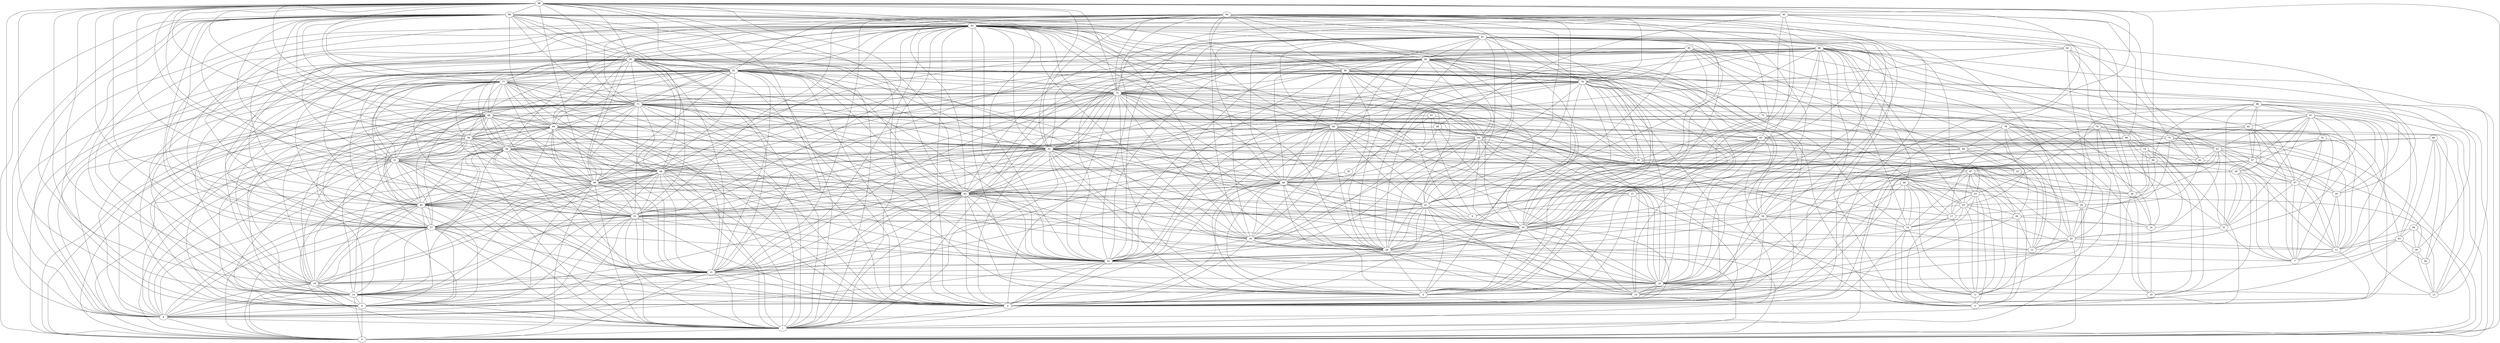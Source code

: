 digraph "sensornet-topology" {
label = "";
rankdir="BT";"0"->"1" [arrowhead = "both"] 
"0"->"6" [arrowhead = "both"] 
"0"->"9" [arrowhead = "both"] 
"0"->"14" [arrowhead = "both"] 
"0"->"18" [arrowhead = "both"] 
"0"->"21" [arrowhead = "both"] 
"0"->"25" [arrowhead = "both"] 
"0"->"27" [arrowhead = "both"] 
"0"->"31" [arrowhead = "both"] 
"0"->"40" [arrowhead = "both"] 
"0"->"46" [arrowhead = "both"] 
"0"->"48" [arrowhead = "both"] 
"0"->"51" [arrowhead = "both"] 
"0"->"56" [arrowhead = "both"] 
"0"->"59" [arrowhead = "both"] 
"0"->"64" [arrowhead = "both"] 
"0"->"67" [arrowhead = "both"] 
"0"->"68" [arrowhead = "both"] 
"0"->"71" [arrowhead = "both"] 
"0"->"75" [arrowhead = "both"] 
"0"->"77" [arrowhead = "both"] 
"0"->"81" [arrowhead = "both"] 
"0"->"90" [arrowhead = "both"] 
"0"->"96" [arrowhead = "both"] 
"0"->"98" [arrowhead = "both"] 
"1"->"2" [arrowhead = "both"] 
"1"->"6" [arrowhead = "both"] 
"1"->"9" [arrowhead = "both"] 
"1"->"14" [arrowhead = "both"] 
"1"->"18" [arrowhead = "both"] 
"1"->"21" [arrowhead = "both"] 
"1"->"22" [arrowhead = "both"] 
"1"->"27" [arrowhead = "both"] 
"1"->"29" [arrowhead = "both"] 
"1"->"31" [arrowhead = "both"] 
"1"->"40" [arrowhead = "both"] 
"1"->"43" [arrowhead = "both"] 
"1"->"46" [arrowhead = "both"] 
"1"->"48" [arrowhead = "both"] 
"1"->"52" [arrowhead = "both"] 
"1"->"56" [arrowhead = "both"] 
"1"->"59" [arrowhead = "both"] 
"1"->"64" [arrowhead = "both"] 
"1"->"68" [arrowhead = "both"] 
"1"->"71" [arrowhead = "both"] 
"1"->"72" [arrowhead = "both"] 
"1"->"74" [arrowhead = "both"] 
"1"->"77" [arrowhead = "both"] 
"1"->"81" [arrowhead = "both"] 
"1"->"90" [arrowhead = "both"] 
"1"->"93" [arrowhead = "both"] 
"1"->"96" [arrowhead = "both"] 
"1"->"98" [arrowhead = "both"] 
"2"->"4" [arrowhead = "both"] 
"2"->"14" [arrowhead = "both"] 
"2"->"16" [arrowhead = "both"] 
"2"->"19" [arrowhead = "both"] 
"2"->"21" [arrowhead = "both"] 
"2"->"22" [arrowhead = "both"] 
"2"->"27" [arrowhead = "both"] 
"2"->"28" [arrowhead = "both"] 
"2"->"30" [arrowhead = "both"] 
"2"->"31" [arrowhead = "both"] 
"2"->"33" [arrowhead = "both"] 
"2"->"39" [arrowhead = "both"] 
"2"->"40" [arrowhead = "both"] 
"2"->"41" [arrowhead = "both"] 
"2"->"43" [arrowhead = "both"] 
"2"->"44" [arrowhead = "both"] 
"2"->"48" [arrowhead = "both"] 
"2"->"51" [arrowhead = "both"] 
"2"->"54" [arrowhead = "both"] 
"2"->"63" [arrowhead = "both"] 
"2"->"64" [arrowhead = "both"] 
"2"->"69" [arrowhead = "both"] 
"2"->"71" [arrowhead = "both"] 
"2"->"72" [arrowhead = "both"] 
"2"->"77" [arrowhead = "both"] 
"2"->"78" [arrowhead = "both"] 
"2"->"80" [arrowhead = "both"] 
"2"->"81" [arrowhead = "both"] 
"2"->"83" [arrowhead = "both"] 
"2"->"90" [arrowhead = "both"] 
"2"->"91" [arrowhead = "both"] 
"2"->"93" [arrowhead = "both"] 
"2"->"94" [arrowhead = "both"] 
"2"->"98" [arrowhead = "both"] 
"3"->"5" [arrowhead = "both"] 
"3"->"11" [arrowhead = "both"] 
"3"->"16" [arrowhead = "both"] 
"3"->"17" [arrowhead = "both"] 
"3"->"26" [arrowhead = "both"] 
"3"->"36" [arrowhead = "both"] 
"3"->"55" [arrowhead = "both"] 
"3"->"66" [arrowhead = "both"] 
"3"->"67" [arrowhead = "both"] 
"3"->"74" [arrowhead = "both"] 
"3"->"76" [arrowhead = "both"] 
"3"->"78" [arrowhead = "both"] 
"3"->"86" [arrowhead = "both"] 
"4"->"19" [arrowhead = "both"] 
"4"->"22" [arrowhead = "both"] 
"4"->"26" [arrowhead = "both"] 
"4"->"28" [arrowhead = "both"] 
"4"->"30" [arrowhead = "both"] 
"4"->"33" [arrowhead = "both"] 
"4"->"41" [arrowhead = "both"] 
"4"->"43" [arrowhead = "both"] 
"4"->"44" [arrowhead = "both"] 
"4"->"52" [arrowhead = "both"] 
"4"->"57" [arrowhead = "both"] 
"4"->"69" [arrowhead = "both"] 
"4"->"71" [arrowhead = "both"] 
"4"->"72" [arrowhead = "both"] 
"4"->"76" [arrowhead = "both"] 
"4"->"78" [arrowhead = "both"] 
"4"->"80" [arrowhead = "both"] 
"4"->"83" [arrowhead = "both"] 
"4"->"91" [arrowhead = "both"] 
"4"->"93" [arrowhead = "both"] 
"4"->"94" [arrowhead = "both"] 
"5"->"16" [arrowhead = "both"] 
"5"->"17" [arrowhead = "both"] 
"5"->"19" [arrowhead = "both"] 
"5"->"29" [arrowhead = "both"] 
"5"->"53" [arrowhead = "both"] 
"5"->"55" [arrowhead = "both"] 
"5"->"56" [arrowhead = "both"] 
"5"->"64" [arrowhead = "both"] 
"5"->"66" [arrowhead = "both"] 
"5"->"67" [arrowhead = "both"] 
"5"->"76" [arrowhead = "both"] 
"5"->"79" [arrowhead = "both"] 
"6"->"9" [arrowhead = "both"] 
"6"->"14" [arrowhead = "both"] 
"6"->"18" [arrowhead = "both"] 
"6"->"21" [arrowhead = "both"] 
"6"->"22" [arrowhead = "both"] 
"6"->"27" [arrowhead = "both"] 
"6"->"31" [arrowhead = "both"] 
"6"->"38" [arrowhead = "both"] 
"6"->"40" [arrowhead = "both"] 
"6"->"43" [arrowhead = "both"] 
"6"->"46" [arrowhead = "both"] 
"6"->"48" [arrowhead = "both"] 
"6"->"51" [arrowhead = "both"] 
"6"->"59" [arrowhead = "both"] 
"6"->"64" [arrowhead = "both"] 
"6"->"68" [arrowhead = "both"] 
"6"->"71" [arrowhead = "both"] 
"6"->"72" [arrowhead = "both"] 
"6"->"77" [arrowhead = "both"] 
"6"->"81" [arrowhead = "both"] 
"6"->"90" [arrowhead = "both"] 
"6"->"93" [arrowhead = "both"] 
"6"->"96" [arrowhead = "both"] 
"6"->"98" [arrowhead = "both"] 
"7"->"11" [arrowhead = "both"] 
"7"->"20" [arrowhead = "both"] 
"7"->"32" [arrowhead = "both"] 
"7"->"37" [arrowhead = "both"] 
"7"->"47" [arrowhead = "both"] 
"7"->"49" [arrowhead = "both"] 
"7"->"61" [arrowhead = "both"] 
"7"->"70" [arrowhead = "both"] 
"7"->"79" [arrowhead = "both"] 
"7"->"82" [arrowhead = "both"] 
"7"->"97" [arrowhead = "both"] 
"7"->"99" [arrowhead = "both"] 
"8"->"37" [arrowhead = "both"] 
"8"->"40" [arrowhead = "both"] 
"8"->"45" [arrowhead = "both"] 
"8"->"87" [arrowhead = "both"] 
"8"->"95" [arrowhead = "both"] 
"9"->"14" [arrowhead = "both"] 
"9"->"18" [arrowhead = "both"] 
"9"->"21" [arrowhead = "both"] 
"9"->"27" [arrowhead = "both"] 
"9"->"31" [arrowhead = "both"] 
"9"->"37" [arrowhead = "both"] 
"9"->"40" [arrowhead = "both"] 
"9"->"46" [arrowhead = "both"] 
"9"->"48" [arrowhead = "both"] 
"9"->"51" [arrowhead = "both"] 
"9"->"56" [arrowhead = "both"] 
"9"->"61" [arrowhead = "both"] 
"9"->"64" [arrowhead = "both"] 
"9"->"68" [arrowhead = "both"] 
"9"->"71" [arrowhead = "both"] 
"9"->"77" [arrowhead = "both"] 
"9"->"81" [arrowhead = "both"] 
"9"->"83" [arrowhead = "both"] 
"9"->"90" [arrowhead = "both"] 
"9"->"96" [arrowhead = "both"] 
"9"->"98" [arrowhead = "both"] 
"10"->"18" [arrowhead = "both"] 
"10"->"24" [arrowhead = "both"] 
"10"->"38" [arrowhead = "both"] 
"10"->"49" [arrowhead = "both"] 
"10"->"74" [arrowhead = "both"] 
"10"->"81" [arrowhead = "both"] 
"10"->"88" [arrowhead = "both"] 
"11"->"20" [arrowhead = "both"] 
"11"->"25" [arrowhead = "both"] 
"11"->"42" [arrowhead = "both"] 
"11"->"47" [arrowhead = "both"] 
"11"->"53" [arrowhead = "both"] 
"11"->"57" [arrowhead = "both"] 
"11"->"63" [arrowhead = "both"] 
"11"->"70" [arrowhead = "both"] 
"11"->"74" [arrowhead = "both"] 
"11"->"75" [arrowhead = "both"] 
"11"->"84" [arrowhead = "both"] 
"11"->"97" [arrowhead = "both"] 
"12"->"23" [arrowhead = "both"] 
"12"->"25" [arrowhead = "both"] 
"12"->"26" [arrowhead = "both"] 
"12"->"30" [arrowhead = "both"] 
"12"->"35" [arrowhead = "both"] 
"12"->"73" [arrowhead = "both"] 
"12"->"76" [arrowhead = "both"] 
"12"->"85" [arrowhead = "both"] 
"12"->"97" [arrowhead = "both"] 
"13"->"19" [arrowhead = "both"] 
"13"->"34" [arrowhead = "both"] 
"13"->"39" [arrowhead = "both"] 
"13"->"65" [arrowhead = "both"] 
"13"->"79" [arrowhead = "both"] 
"13"->"84" [arrowhead = "both"] 
"13"->"86" [arrowhead = "both"] 
"13"->"89" [arrowhead = "both"] 
"13"->"92" [arrowhead = "both"] 
"14"->"18" [arrowhead = "both"] 
"14"->"21" [arrowhead = "both"] 
"14"->"25" [arrowhead = "both"] 
"14"->"27" [arrowhead = "both"] 
"14"->"31" [arrowhead = "both"] 
"14"->"40" [arrowhead = "both"] 
"14"->"43" [arrowhead = "both"] 
"14"->"46" [arrowhead = "both"] 
"14"->"48" [arrowhead = "both"] 
"14"->"51" [arrowhead = "both"] 
"14"->"52" [arrowhead = "both"] 
"14"->"56" [arrowhead = "both"] 
"14"->"59" [arrowhead = "both"] 
"14"->"68" [arrowhead = "both"] 
"14"->"71" [arrowhead = "both"] 
"14"->"77" [arrowhead = "both"] 
"14"->"81" [arrowhead = "both"] 
"14"->"90" [arrowhead = "both"] 
"14"->"93" [arrowhead = "both"] 
"14"->"96" [arrowhead = "both"] 
"14"->"98" [arrowhead = "both"] 
"15"->"19" [arrowhead = "both"] 
"15"->"28" [arrowhead = "both"] 
"15"->"33" [arrowhead = "both"] 
"15"->"36" [arrowhead = "both"] 
"15"->"41" [arrowhead = "both"] 
"15"->"44" [arrowhead = "both"] 
"15"->"57" [arrowhead = "both"] 
"15"->"68" [arrowhead = "both"] 
"15"->"69" [arrowhead = "both"] 
"15"->"78" [arrowhead = "both"] 
"15"->"83" [arrowhead = "both"] 
"15"->"86" [arrowhead = "both"] 
"15"->"91" [arrowhead = "both"] 
"16"->"17" [arrowhead = "both"] 
"16"->"36" [arrowhead = "both"] 
"16"->"53" [arrowhead = "both"] 
"16"->"55" [arrowhead = "both"] 
"16"->"66" [arrowhead = "both"] 
"16"->"67" [arrowhead = "both"] 
"16"->"68" [arrowhead = "both"] 
"16"->"81" [arrowhead = "both"] 
"16"->"86" [arrowhead = "both"] 
"17"->"29" [arrowhead = "both"] 
"17"->"53" [arrowhead = "both"] 
"17"->"54" [arrowhead = "both"] 
"17"->"55" [arrowhead = "both"] 
"17"->"66" [arrowhead = "both"] 
"17"->"79" [arrowhead = "both"] 
"17"->"80" [arrowhead = "both"] 
"18"->"21" [arrowhead = "both"] 
"18"->"26" [arrowhead = "both"] 
"18"->"27" [arrowhead = "both"] 
"18"->"31" [arrowhead = "both"] 
"18"->"40" [arrowhead = "both"] 
"18"->"46" [arrowhead = "both"] 
"18"->"48" [arrowhead = "both"] 
"18"->"51" [arrowhead = "both"] 
"18"->"56" [arrowhead = "both"] 
"18"->"59" [arrowhead = "both"] 
"18"->"64" [arrowhead = "both"] 
"18"->"71" [arrowhead = "both"] 
"18"->"77" [arrowhead = "both"] 
"18"->"81" [arrowhead = "both"] 
"18"->"90" [arrowhead = "both"] 
"18"->"96" [arrowhead = "both"] 
"18"->"98" [arrowhead = "both"] 
"19"->"21" [arrowhead = "both"] 
"19"->"22" [arrowhead = "both"] 
"19"->"28" [arrowhead = "both"] 
"19"->"30" [arrowhead = "both"] 
"19"->"33" [arrowhead = "both"] 
"19"->"36" [arrowhead = "both"] 
"19"->"41" [arrowhead = "both"] 
"19"->"43" [arrowhead = "both"] 
"19"->"44" [arrowhead = "both"] 
"19"->"52" [arrowhead = "both"] 
"19"->"54" [arrowhead = "both"] 
"19"->"55" [arrowhead = "both"] 
"19"->"61" [arrowhead = "both"] 
"19"->"63" [arrowhead = "both"] 
"19"->"65" [arrowhead = "both"] 
"19"->"71" [arrowhead = "both"] 
"19"->"72" [arrowhead = "both"] 
"19"->"78" [arrowhead = "both"] 
"19"->"80" [arrowhead = "both"] 
"19"->"83" [arrowhead = "both"] 
"19"->"91" [arrowhead = "both"] 
"19"->"93" [arrowhead = "both"] 
"19"->"94" [arrowhead = "both"] 
"19"->"98" [arrowhead = "both"] 
"20"->"47" [arrowhead = "both"] 
"20"->"57" [arrowhead = "both"] 
"20"->"61" [arrowhead = "both"] 
"20"->"91" [arrowhead = "both"] 
"20"->"97" [arrowhead = "both"] 
"20"->"99" [arrowhead = "both"] 
"21"->"22" [arrowhead = "both"] 
"21"->"27" [arrowhead = "both"] 
"21"->"31" [arrowhead = "both"] 
"21"->"40" [arrowhead = "both"] 
"21"->"43" [arrowhead = "both"] 
"21"->"44" [arrowhead = "both"] 
"21"->"46" [arrowhead = "both"] 
"21"->"48" [arrowhead = "both"] 
"21"->"51" [arrowhead = "both"] 
"21"->"52" [arrowhead = "both"] 
"21"->"56" [arrowhead = "both"] 
"21"->"59" [arrowhead = "both"] 
"21"->"64" [arrowhead = "both"] 
"21"->"66" [arrowhead = "both"] 
"21"->"68" [arrowhead = "both"] 
"21"->"69" [arrowhead = "both"] 
"21"->"72" [arrowhead = "both"] 
"21"->"77" [arrowhead = "both"] 
"21"->"81" [arrowhead = "both"] 
"21"->"90" [arrowhead = "both"] 
"21"->"93" [arrowhead = "both"] 
"21"->"94" [arrowhead = "both"] 
"21"->"96" [arrowhead = "both"] 
"21"->"98" [arrowhead = "both"] 
"22"->"25" [arrowhead = "both"] 
"22"->"27" [arrowhead = "both"] 
"22"->"28" [arrowhead = "both"] 
"22"->"30" [arrowhead = "both"] 
"22"->"31" [arrowhead = "both"] 
"22"->"33" [arrowhead = "both"] 
"22"->"41" [arrowhead = "both"] 
"22"->"43" [arrowhead = "both"] 
"22"->"44" [arrowhead = "both"] 
"22"->"45" [arrowhead = "both"] 
"22"->"48" [arrowhead = "both"] 
"22"->"51" [arrowhead = "both"] 
"22"->"52" [arrowhead = "both"] 
"22"->"54" [arrowhead = "both"] 
"22"->"56" [arrowhead = "both"] 
"22"->"69" [arrowhead = "both"] 
"22"->"71" [arrowhead = "both"] 
"22"->"77" [arrowhead = "both"] 
"22"->"78" [arrowhead = "both"] 
"22"->"80" [arrowhead = "both"] 
"22"->"81" [arrowhead = "both"] 
"22"->"83" [arrowhead = "both"] 
"22"->"85" [arrowhead = "both"] 
"22"->"91" [arrowhead = "both"] 
"22"->"93" [arrowhead = "both"] 
"22"->"94" [arrowhead = "both"] 
"22"->"95" [arrowhead = "both"] 
"22"->"98" [arrowhead = "both"] 
"23"->"35" [arrowhead = "both"] 
"23"->"59" [arrowhead = "both"] 
"23"->"62" [arrowhead = "both"] 
"23"->"93" [arrowhead = "both"] 
"24"->"26" [arrowhead = "both"] 
"24"->"29" [arrowhead = "both"] 
"24"->"38" [arrowhead = "both"] 
"24"->"60" [arrowhead = "both"] 
"24"->"76" [arrowhead = "both"] 
"24"->"88" [arrowhead = "both"] 
"25"->"29" [arrowhead = "both"] 
"25"->"32" [arrowhead = "both"] 
"25"->"46" [arrowhead = "both"] 
"25"->"52" [arrowhead = "both"] 
"25"->"61" [arrowhead = "both"] 
"25"->"62" [arrowhead = "both"] 
"25"->"79" [arrowhead = "both"] 
"25"->"96" [arrowhead = "both"] 
"25"->"99" [arrowhead = "both"] 
"26"->"53" [arrowhead = "both"] 
"26"->"54" [arrowhead = "both"] 
"26"->"62" [arrowhead = "both"] 
"26"->"65" [arrowhead = "both"] 
"26"->"74" [arrowhead = "both"] 
"27"->"31" [arrowhead = "both"] 
"27"->"40" [arrowhead = "both"] 
"27"->"43" [arrowhead = "both"] 
"27"->"46" [arrowhead = "both"] 
"27"->"48" [arrowhead = "both"] 
"27"->"51" [arrowhead = "both"] 
"27"->"52" [arrowhead = "both"] 
"27"->"56" [arrowhead = "both"] 
"27"->"59" [arrowhead = "both"] 
"27"->"60" [arrowhead = "both"] 
"27"->"64" [arrowhead = "both"] 
"27"->"68" [arrowhead = "both"] 
"27"->"71" [arrowhead = "both"] 
"27"->"72" [arrowhead = "both"] 
"27"->"81" [arrowhead = "both"] 
"27"->"86" [arrowhead = "both"] 
"27"->"90" [arrowhead = "both"] 
"27"->"93" [arrowhead = "both"] 
"27"->"94" [arrowhead = "both"] 
"27"->"96" [arrowhead = "both"] 
"27"->"98" [arrowhead = "both"] 
"28"->"30" [arrowhead = "both"] 
"28"->"33" [arrowhead = "both"] 
"28"->"35" [arrowhead = "both"] 
"28"->"36" [arrowhead = "both"] 
"28"->"41" [arrowhead = "both"] 
"28"->"43" [arrowhead = "both"] 
"28"->"44" [arrowhead = "both"] 
"28"->"52" [arrowhead = "both"] 
"28"->"54" [arrowhead = "both"] 
"28"->"59" [arrowhead = "both"] 
"28"->"65" [arrowhead = "both"] 
"28"->"69" [arrowhead = "both"] 
"28"->"72" [arrowhead = "both"] 
"28"->"80" [arrowhead = "both"] 
"28"->"83" [arrowhead = "both"] 
"28"->"85" [arrowhead = "both"] 
"28"->"86" [arrowhead = "both"] 
"28"->"91" [arrowhead = "both"] 
"28"->"93" [arrowhead = "both"] 
"28"->"94" [arrowhead = "both"] 
"28"->"96" [arrowhead = "both"] 
"29"->"42" [arrowhead = "both"] 
"29"->"55" [arrowhead = "both"] 
"29"->"59" [arrowhead = "both"] 
"29"->"67" [arrowhead = "both"] 
"29"->"75" [arrowhead = "both"] 
"29"->"86" [arrowhead = "both"] 
"29"->"92" [arrowhead = "both"] 
"30"->"33" [arrowhead = "both"] 
"30"->"41" [arrowhead = "both"] 
"30"->"43" [arrowhead = "both"] 
"30"->"44" [arrowhead = "both"] 
"30"->"46" [arrowhead = "both"] 
"30"->"52" [arrowhead = "both"] 
"30"->"54" [arrowhead = "both"] 
"30"->"69" [arrowhead = "both"] 
"30"->"72" [arrowhead = "both"] 
"30"->"78" [arrowhead = "both"] 
"30"->"82" [arrowhead = "both"] 
"30"->"83" [arrowhead = "both"] 
"30"->"90" [arrowhead = "both"] 
"30"->"91" [arrowhead = "both"] 
"30"->"93" [arrowhead = "both"] 
"30"->"94" [arrowhead = "both"] 
"31"->"35" [arrowhead = "both"] 
"31"->"40" [arrowhead = "both"] 
"31"->"43" [arrowhead = "both"] 
"31"->"44" [arrowhead = "both"] 
"31"->"46" [arrowhead = "both"] 
"31"->"48" [arrowhead = "both"] 
"31"->"51" [arrowhead = "both"] 
"31"->"52" [arrowhead = "both"] 
"31"->"56" [arrowhead = "both"] 
"31"->"59" [arrowhead = "both"] 
"31"->"64" [arrowhead = "both"] 
"31"->"67" [arrowhead = "both"] 
"31"->"68" [arrowhead = "both"] 
"31"->"71" [arrowhead = "both"] 
"31"->"72" [arrowhead = "both"] 
"31"->"77" [arrowhead = "both"] 
"31"->"85" [arrowhead = "both"] 
"31"->"90" [arrowhead = "both"] 
"31"->"93" [arrowhead = "both"] 
"31"->"94" [arrowhead = "both"] 
"31"->"96" [arrowhead = "both"] 
"31"->"98" [arrowhead = "both"] 
"31"->"99" [arrowhead = "both"] 
"32"->"36" [arrowhead = "both"] 
"32"->"47" [arrowhead = "both"] 
"32"->"49" [arrowhead = "both"] 
"32"->"57" [arrowhead = "both"] 
"32"->"71" [arrowhead = "both"] 
"32"->"75" [arrowhead = "both"] 
"32"->"97" [arrowhead = "both"] 
"32"->"99" [arrowhead = "both"] 
"33"->"35" [arrowhead = "both"] 
"33"->"36" [arrowhead = "both"] 
"33"->"41" [arrowhead = "both"] 
"33"->"43" [arrowhead = "both"] 
"33"->"44" [arrowhead = "both"] 
"33"->"49" [arrowhead = "both"] 
"33"->"52" [arrowhead = "both"] 
"33"->"54" [arrowhead = "both"] 
"33"->"57" [arrowhead = "both"] 
"33"->"65" [arrowhead = "both"] 
"33"->"69" [arrowhead = "both"] 
"33"->"72" [arrowhead = "both"] 
"33"->"78" [arrowhead = "both"] 
"33"->"80" [arrowhead = "both"] 
"33"->"85" [arrowhead = "both"] 
"33"->"86" [arrowhead = "both"] 
"33"->"91" [arrowhead = "both"] 
"33"->"93" [arrowhead = "both"] 
"33"->"94" [arrowhead = "both"] 
"33"->"95" [arrowhead = "both"] 
"34"->"39" [arrowhead = "both"] 
"34"->"63" [arrowhead = "both"] 
"34"->"64" [arrowhead = "both"] 
"34"->"89" [arrowhead = "both"] 
"35"->"62" [arrowhead = "both"] 
"35"->"72" [arrowhead = "both"] 
"35"->"73" [arrowhead = "both"] 
"35"->"78" [arrowhead = "both"] 
"35"->"81" [arrowhead = "both"] 
"35"->"83" [arrowhead = "both"] 
"35"->"87" [arrowhead = "both"] 
"36"->"41" [arrowhead = "both"] 
"36"->"53" [arrowhead = "both"] 
"36"->"65" [arrowhead = "both"] 
"36"->"66" [arrowhead = "both"] 
"36"->"69" [arrowhead = "both"] 
"36"->"78" [arrowhead = "both"] 
"36"->"82" [arrowhead = "both"] 
"36"->"83" [arrowhead = "both"] 
"36"->"91" [arrowhead = "both"] 
"37"->"47" [arrowhead = "both"] 
"37"->"58" [arrowhead = "both"] 
"37"->"59" [arrowhead = "both"] 
"37"->"89" [arrowhead = "both"] 
"38"->"44" [arrowhead = "both"] 
"38"->"45" [arrowhead = "both"] 
"38"->"56" [arrowhead = "both"] 
"38"->"60" [arrowhead = "both"] 
"38"->"74" [arrowhead = "both"] 
"38"->"81" [arrowhead = "both"] 
"38"->"86" [arrowhead = "both"] 
"38"->"95" [arrowhead = "both"] 
"39"->"52" [arrowhead = "both"] 
"39"->"63" [arrowhead = "both"] 
"39"->"81" [arrowhead = "both"] 
"39"->"84" [arrowhead = "both"] 
"40"->"43" [arrowhead = "both"] 
"40"->"45" [arrowhead = "both"] 
"40"->"46" [arrowhead = "both"] 
"40"->"48" [arrowhead = "both"] 
"40"->"51" [arrowhead = "both"] 
"40"->"52" [arrowhead = "both"] 
"40"->"56" [arrowhead = "both"] 
"40"->"58" [arrowhead = "both"] 
"40"->"59" [arrowhead = "both"] 
"40"->"64" [arrowhead = "both"] 
"40"->"68" [arrowhead = "both"] 
"40"->"71" [arrowhead = "both"] 
"40"->"77" [arrowhead = "both"] 
"40"->"81" [arrowhead = "both"] 
"40"->"93" [arrowhead = "both"] 
"40"->"95" [arrowhead = "both"] 
"40"->"96" [arrowhead = "both"] 
"40"->"98" [arrowhead = "both"] 
"41"->"43" [arrowhead = "both"] 
"41"->"44" [arrowhead = "both"] 
"41"->"52" [arrowhead = "both"] 
"41"->"54" [arrowhead = "both"] 
"41"->"65" [arrowhead = "both"] 
"41"->"69" [arrowhead = "both"] 
"41"->"72" [arrowhead = "both"] 
"41"->"78" [arrowhead = "both"] 
"41"->"80" [arrowhead = "both"] 
"41"->"83" [arrowhead = "both"] 
"41"->"86" [arrowhead = "both"] 
"41"->"93" [arrowhead = "both"] 
"41"->"94" [arrowhead = "both"] 
"42"->"45" [arrowhead = "both"] 
"42"->"61" [arrowhead = "both"] 
"42"->"79" [arrowhead = "both"] 
"42"->"86" [arrowhead = "both"] 
"42"->"95" [arrowhead = "both"] 
"43"->"44" [arrowhead = "both"] 
"43"->"45" [arrowhead = "both"] 
"43"->"46" [arrowhead = "both"] 
"43"->"48" [arrowhead = "both"] 
"43"->"51" [arrowhead = "both"] 
"43"->"52" [arrowhead = "both"] 
"43"->"54" [arrowhead = "both"] 
"43"->"56" [arrowhead = "both"] 
"43"->"62" [arrowhead = "both"] 
"43"->"64" [arrowhead = "both"] 
"43"->"69" [arrowhead = "both"] 
"43"->"71" [arrowhead = "both"] 
"43"->"72" [arrowhead = "both"] 
"43"->"77" [arrowhead = "both"] 
"43"->"78" [arrowhead = "both"] 
"43"->"80" [arrowhead = "both"] 
"43"->"81" [arrowhead = "both"] 
"43"->"83" [arrowhead = "both"] 
"43"->"90" [arrowhead = "both"] 
"43"->"91" [arrowhead = "both"] 
"43"->"94" [arrowhead = "both"] 
"43"->"96" [arrowhead = "both"] 
"43"->"98" [arrowhead = "both"] 
"44"->"49" [arrowhead = "both"] 
"44"->"50" [arrowhead = "both"] 
"44"->"52" [arrowhead = "both"] 
"44"->"54" [arrowhead = "both"] 
"44"->"65" [arrowhead = "both"] 
"44"->"69" [arrowhead = "both"] 
"44"->"71" [arrowhead = "both"] 
"44"->"72" [arrowhead = "both"] 
"44"->"78" [arrowhead = "both"] 
"44"->"80" [arrowhead = "both"] 
"44"->"81" [arrowhead = "both"] 
"44"->"83" [arrowhead = "both"] 
"44"->"88" [arrowhead = "both"] 
"44"->"91" [arrowhead = "both"] 
"44"->"93" [arrowhead = "both"] 
"45"->"58" [arrowhead = "both"] 
"45"->"72" [arrowhead = "both"] 
"45"->"75" [arrowhead = "both"] 
"45"->"88" [arrowhead = "both"] 
"45"->"90" [arrowhead = "both"] 
"45"->"92" [arrowhead = "both"] 
"45"->"93" [arrowhead = "both"] 
"46"->"48" [arrowhead = "both"] 
"46"->"51" [arrowhead = "both"] 
"46"->"56" [arrowhead = "both"] 
"46"->"59" [arrowhead = "both"] 
"46"->"64" [arrowhead = "both"] 
"46"->"68" [arrowhead = "both"] 
"46"->"71" [arrowhead = "both"] 
"46"->"75" [arrowhead = "both"] 
"46"->"77" [arrowhead = "both"] 
"46"->"80" [arrowhead = "both"] 
"46"->"81" [arrowhead = "both"] 
"46"->"86" [arrowhead = "both"] 
"46"->"90" [arrowhead = "both"] 
"46"->"92" [arrowhead = "both"] 
"46"->"93" [arrowhead = "both"] 
"46"->"97" [arrowhead = "both"] 
"46"->"98" [arrowhead = "both"] 
"47"->"49" [arrowhead = "both"] 
"47"->"57" [arrowhead = "both"] 
"47"->"61" [arrowhead = "both"] 
"47"->"68" [arrowhead = "both"] 
"47"->"70" [arrowhead = "both"] 
"47"->"82" [arrowhead = "both"] 
"47"->"99" [arrowhead = "both"] 
"48"->"51" [arrowhead = "both"] 
"48"->"52" [arrowhead = "both"] 
"48"->"56" [arrowhead = "both"] 
"48"->"59" [arrowhead = "both"] 
"48"->"64" [arrowhead = "both"] 
"48"->"68" [arrowhead = "both"] 
"48"->"71" [arrowhead = "both"] 
"48"->"72" [arrowhead = "both"] 
"48"->"73" [arrowhead = "both"] 
"48"->"77" [arrowhead = "both"] 
"48"->"81" [arrowhead = "both"] 
"48"->"86" [arrowhead = "both"] 
"48"->"90" [arrowhead = "both"] 
"48"->"93" [arrowhead = "both"] 
"48"->"96" [arrowhead = "both"] 
"49"->"57" [arrowhead = "both"] 
"49"->"60" [arrowhead = "both"] 
"49"->"82" [arrowhead = "both"] 
"49"->"97" [arrowhead = "both"] 
"50"->"87" [arrowhead = "both"] 
"51"->"52" [arrowhead = "both"] 
"51"->"56" [arrowhead = "both"] 
"51"->"59" [arrowhead = "both"] 
"51"->"64" [arrowhead = "both"] 
"51"->"68" [arrowhead = "both"] 
"51"->"71" [arrowhead = "both"] 
"51"->"72" [arrowhead = "both"] 
"51"->"77" [arrowhead = "both"] 
"51"->"81" [arrowhead = "both"] 
"51"->"90" [arrowhead = "both"] 
"51"->"93" [arrowhead = "both"] 
"51"->"96" [arrowhead = "both"] 
"51"->"98" [arrowhead = "both"] 
"52"->"54" [arrowhead = "both"] 
"52"->"64" [arrowhead = "both"] 
"52"->"69" [arrowhead = "both"] 
"52"->"71" [arrowhead = "both"] 
"52"->"72" [arrowhead = "both"] 
"52"->"77" [arrowhead = "both"] 
"52"->"78" [arrowhead = "both"] 
"52"->"80" [arrowhead = "both"] 
"52"->"81" [arrowhead = "both"] 
"52"->"83" [arrowhead = "both"] 
"52"->"89" [arrowhead = "both"] 
"52"->"90" [arrowhead = "both"] 
"52"->"91" [arrowhead = "both"] 
"52"->"93" [arrowhead = "both"] 
"52"->"94" [arrowhead = "both"] 
"52"->"98" [arrowhead = "both"] 
"53"->"55" [arrowhead = "both"] 
"53"->"61" [arrowhead = "both"] 
"53"->"66" [arrowhead = "both"] 
"53"->"67" [arrowhead = "both"] 
"53"->"68" [arrowhead = "both"] 
"53"->"76" [arrowhead = "both"] 
"53"->"86" [arrowhead = "both"] 
"54"->"58" [arrowhead = "both"] 
"54"->"69" [arrowhead = "both"] 
"54"->"72" [arrowhead = "both"] 
"54"->"76" [arrowhead = "both"] 
"54"->"78" [arrowhead = "both"] 
"54"->"80" [arrowhead = "both"] 
"54"->"83" [arrowhead = "both"] 
"54"->"91" [arrowhead = "both"] 
"54"->"93" [arrowhead = "both"] 
"54"->"94" [arrowhead = "both"] 
"55"->"66" [arrowhead = "both"] 
"55"->"67" [arrowhead = "both"] 
"55"->"69" [arrowhead = "both"] 
"55"->"79" [arrowhead = "both"] 
"55"->"85" [arrowhead = "both"] 
"56"->"59" [arrowhead = "both"] 
"56"->"64" [arrowhead = "both"] 
"56"->"68" [arrowhead = "both"] 
"56"->"71" [arrowhead = "both"] 
"56"->"72" [arrowhead = "both"] 
"56"->"77" [arrowhead = "both"] 
"56"->"81" [arrowhead = "both"] 
"56"->"88" [arrowhead = "both"] 
"56"->"90" [arrowhead = "both"] 
"56"->"93" [arrowhead = "both"] 
"56"->"96" [arrowhead = "both"] 
"56"->"98" [arrowhead = "both"] 
"57"->"61" [arrowhead = "both"] 
"57"->"70" [arrowhead = "both"] 
"57"->"82" [arrowhead = "both"] 
"57"->"85" [arrowhead = "both"] 
"57"->"97" [arrowhead = "both"] 
"57"->"99" [arrowhead = "both"] 
"58"->"87" [arrowhead = "both"] 
"58"->"90" [arrowhead = "both"] 
"58"->"95" [arrowhead = "both"] 
"59"->"64" [arrowhead = "both"] 
"59"->"68" [arrowhead = "both"] 
"59"->"71" [arrowhead = "both"] 
"59"->"77" [arrowhead = "both"] 
"59"->"81" [arrowhead = "both"] 
"59"->"87" [arrowhead = "both"] 
"59"->"90" [arrowhead = "both"] 
"59"->"96" [arrowhead = "both"] 
"59"->"98" [arrowhead = "both"] 
"60"->"74" [arrowhead = "both"] 
"60"->"88" [arrowhead = "both"] 
"60"->"98" [arrowhead = "both"] 
"60"->"99" [arrowhead = "both"] 
"61"->"65" [arrowhead = "both"] 
"61"->"70" [arrowhead = "both"] 
"61"->"73" [arrowhead = "both"] 
"61"->"75" [arrowhead = "both"] 
"61"->"92" [arrowhead = "both"] 
"61"->"97" [arrowhead = "both"] 
"62"->"73" [arrowhead = "both"] 
"62"->"75" [arrowhead = "both"] 
"62"->"76" [arrowhead = "both"] 
"62"->"85" [arrowhead = "both"] 
"63"->"69" [arrowhead = "both"] 
"63"->"71" [arrowhead = "both"] 
"63"->"84" [arrowhead = "both"] 
"63"->"89" [arrowhead = "both"] 
"64"->"68" [arrowhead = "both"] 
"64"->"71" [arrowhead = "both"] 
"64"->"73" [arrowhead = "both"] 
"64"->"77" [arrowhead = "both"] 
"64"->"81" [arrowhead = "both"] 
"64"->"90" [arrowhead = "both"] 
"64"->"93" [arrowhead = "both"] 
"64"->"96" [arrowhead = "both"] 
"64"->"98" [arrowhead = "both"] 
"65"->"68" [arrowhead = "both"] 
"65"->"69" [arrowhead = "both"] 
"65"->"78" [arrowhead = "both"] 
"65"->"83" [arrowhead = "both"] 
"65"->"86" [arrowhead = "both"] 
"65"->"91" [arrowhead = "both"] 
"65"->"94" [arrowhead = "both"] 
"66"->"67" [arrowhead = "both"] 
"66"->"86" [arrowhead = "both"] 
"67"->"72" [arrowhead = "both"] 
"67"->"79" [arrowhead = "both"] 
"68"->"71" [arrowhead = "both"] 
"68"->"77" [arrowhead = "both"] 
"68"->"81" [arrowhead = "both"] 
"68"->"90" [arrowhead = "both"] 
"68"->"96" [arrowhead = "both"] 
"68"->"98" [arrowhead = "both"] 
"69"->"71" [arrowhead = "both"] 
"69"->"72" [arrowhead = "both"] 
"69"->"78" [arrowhead = "both"] 
"69"->"80" [arrowhead = "both"] 
"69"->"83" [arrowhead = "both"] 
"69"->"86" [arrowhead = "both"] 
"69"->"91" [arrowhead = "both"] 
"69"->"93" [arrowhead = "both"] 
"69"->"94" [arrowhead = "both"] 
"70"->"97" [arrowhead = "both"] 
"71"->"72" [arrowhead = "both"] 
"71"->"77" [arrowhead = "both"] 
"71"->"81" [arrowhead = "both"] 
"71"->"90" [arrowhead = "both"] 
"71"->"93" [arrowhead = "both"] 
"71"->"94" [arrowhead = "both"] 
"71"->"96" [arrowhead = "both"] 
"71"->"98" [arrowhead = "both"] 
"72"->"77" [arrowhead = "both"] 
"72"->"78" [arrowhead = "both"] 
"72"->"80" [arrowhead = "both"] 
"72"->"81" [arrowhead = "both"] 
"72"->"83" [arrowhead = "both"] 
"72"->"91" [arrowhead = "both"] 
"72"->"93" [arrowhead = "both"] 
"72"->"94" [arrowhead = "both"] 
"72"->"95" [arrowhead = "both"] 
"72"->"98" [arrowhead = "both"] 
"73"->"85" [arrowhead = "both"] 
"74"->"76" [arrowhead = "both"] 
"74"->"80" [arrowhead = "both"] 
"74"->"88" [arrowhead = "both"] 
"75"->"79" [arrowhead = "both"] 
"75"->"82" [arrowhead = "both"] 
"75"->"96" [arrowhead = "both"] 
"77"->"81" [arrowhead = "both"] 
"77"->"90" [arrowhead = "both"] 
"77"->"93" [arrowhead = "both"] 
"77"->"96" [arrowhead = "both"] 
"77"->"98" [arrowhead = "both"] 
"78"->"80" [arrowhead = "both"] 
"78"->"83" [arrowhead = "both"] 
"78"->"85" [arrowhead = "both"] 
"78"->"86" [arrowhead = "both"] 
"78"->"91" [arrowhead = "both"] 
"78"->"93" [arrowhead = "both"] 
"78"->"94" [arrowhead = "both"] 
"79"->"92" [arrowhead = "both"] 
"80"->"83" [arrowhead = "both"] 
"80"->"91" [arrowhead = "both"] 
"80"->"93" [arrowhead = "both"] 
"80"->"94" [arrowhead = "both"] 
"80"->"96" [arrowhead = "both"] 
"81"->"83" [arrowhead = "both"] 
"81"->"85" [arrowhead = "both"] 
"81"->"90" [arrowhead = "both"] 
"81"->"93" [arrowhead = "both"] 
"81"->"94" [arrowhead = "both"] 
"81"->"96" [arrowhead = "both"] 
"81"->"98" [arrowhead = "both"] 
"82"->"86" [arrowhead = "both"] 
"82"->"97" [arrowhead = "both"] 
"82"->"99" [arrowhead = "both"] 
"83"->"85" [arrowhead = "both"] 
"83"->"86" [arrowhead = "both"] 
"83"->"91" [arrowhead = "both"] 
"83"->"93" [arrowhead = "both"] 
"83"->"94" [arrowhead = "both"] 
"84"->"89" [arrowhead = "both"] 
"86"->"91" [arrowhead = "both"] 
"88"->"94" [arrowhead = "both"] 
"88"->"95" [arrowhead = "both"] 
"90"->"92" [arrowhead = "both"] 
"90"->"93" [arrowhead = "both"] 
"90"->"95" [arrowhead = "both"] 
"90"->"96" [arrowhead = "both"] 
"90"->"98" [arrowhead = "both"] 
"91"->"93" [arrowhead = "both"] 
"91"->"94" [arrowhead = "both"] 
"92"->"95" [arrowhead = "both"] 
"93"->"94" [arrowhead = "both"] 
"93"->"95" [arrowhead = "both"] 
"93"->"96" [arrowhead = "both"] 
"93"->"98" [arrowhead = "both"] 
"96"->"98" [arrowhead = "both"] 
"97"->"99" [arrowhead = "both"] 
}